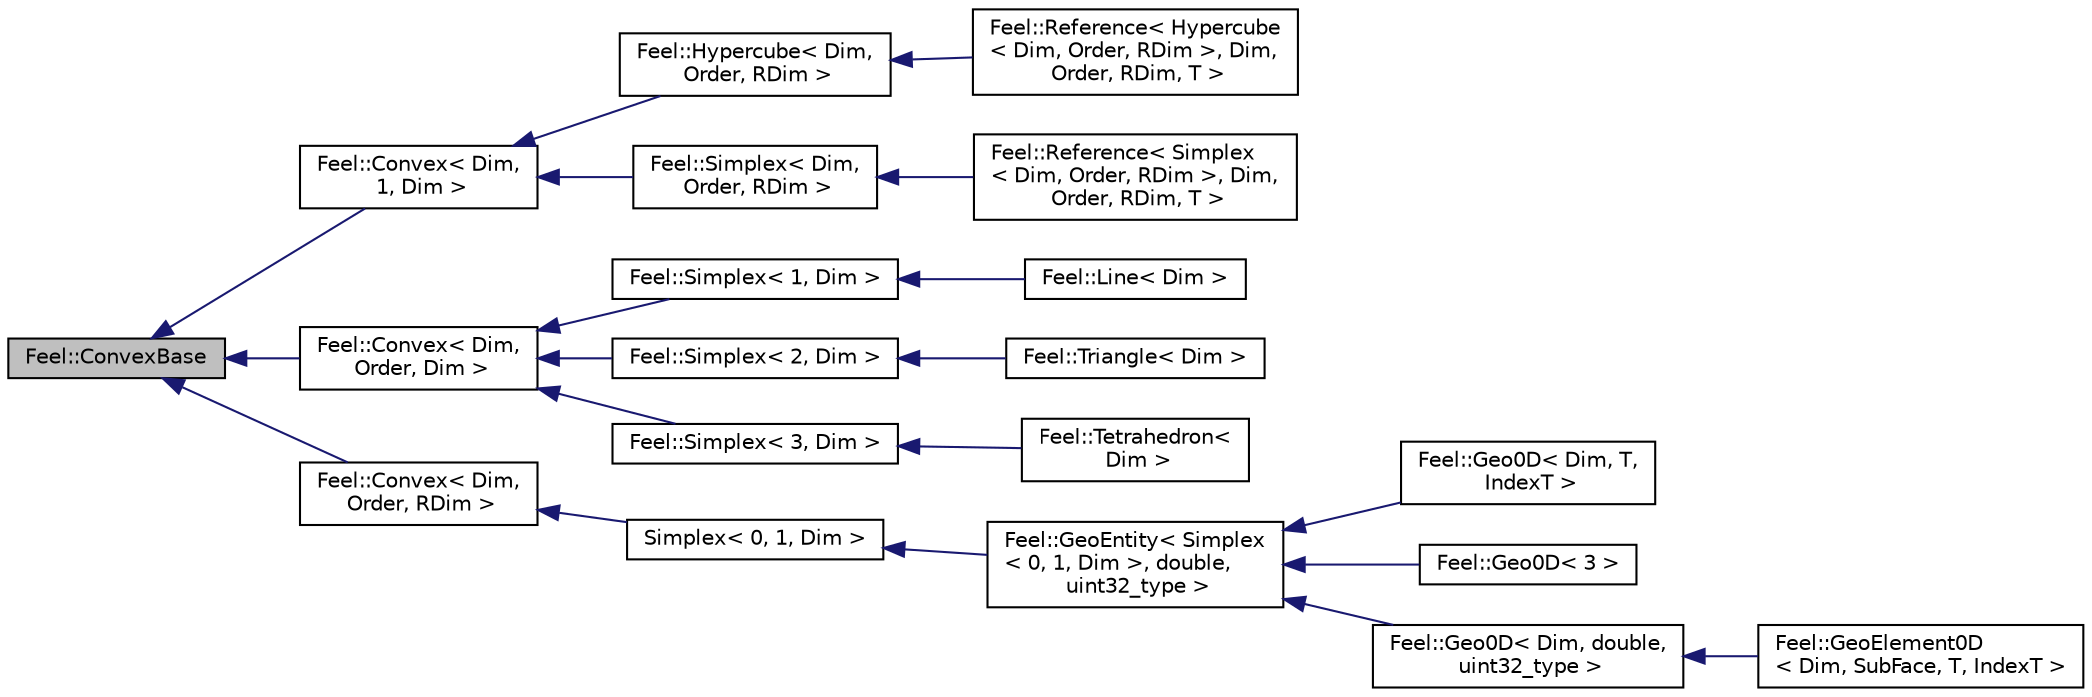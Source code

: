 digraph "Feel::ConvexBase"
{
 // LATEX_PDF_SIZE
  edge [fontname="Helvetica",fontsize="10",labelfontname="Helvetica",labelfontsize="10"];
  node [fontname="Helvetica",fontsize="10",shape=record];
  rankdir="LR";
  Node1 [label="Feel::ConvexBase",height=0.2,width=0.4,color="black", fillcolor="grey75", style="filled", fontcolor="black",tooltip=" "];
  Node1 -> Node2 [dir="back",color="midnightblue",fontsize="10",style="solid",fontname="Helvetica"];
  Node2 [label="Feel::Convex\< Dim,\l 1, Dim \>",height=0.2,width=0.4,color="black", fillcolor="white", style="filled",URL="$classFeel_1_1Convex.html",tooltip=" "];
  Node2 -> Node3 [dir="back",color="midnightblue",fontsize="10",style="solid",fontname="Helvetica"];
  Node3 [label="Feel::Hypercube\< Dim,\l Order, RDim \>",height=0.2,width=0.4,color="black", fillcolor="white", style="filled",URL="$classFeel_1_1Hypercube.html",tooltip=" "];
  Node3 -> Node4 [dir="back",color="midnightblue",fontsize="10",style="solid",fontname="Helvetica"];
  Node4 [label="Feel::Reference\< Hypercube\l\< Dim, Order, RDim \>, Dim,\l Order, RDim, T \>",height=0.2,width=0.4,color="black", fillcolor="white", style="filled",URL="$classFeel_1_1Reference_3_01Hypercube_3_01Dim_00_01Order_00_01RDim_01_4_00_01Dim_00_01Order_00_01RDim_00_01T_01_4.html",tooltip=" "];
  Node2 -> Node5 [dir="back",color="midnightblue",fontsize="10",style="solid",fontname="Helvetica"];
  Node5 [label="Feel::Simplex\< Dim,\l Order, RDim \>",height=0.2,width=0.4,color="black", fillcolor="white", style="filled",URL="$classFeel_1_1Simplex.html",tooltip="simplex of dimension Dim"];
  Node5 -> Node6 [dir="back",color="midnightblue",fontsize="10",style="solid",fontname="Helvetica"];
  Node6 [label="Feel::Reference\< Simplex\l\< Dim, Order, RDim \>, Dim,\l Order, RDim, T \>",height=0.2,width=0.4,color="black", fillcolor="white", style="filled",URL="$classFeel_1_1Reference_3_01Simplex_3_01Dim_00_01Order_00_01RDim_01_4_00_01Dim_00_01Order_00_01RDim_00_01T_01_4.html",tooltip=" "];
  Node1 -> Node7 [dir="back",color="midnightblue",fontsize="10",style="solid",fontname="Helvetica"];
  Node7 [label="Feel::Convex\< Dim,\l Order, Dim \>",height=0.2,width=0.4,color="black", fillcolor="white", style="filled",URL="$classFeel_1_1Convex.html",tooltip=" "];
  Node7 -> Node8 [dir="back",color="midnightblue",fontsize="10",style="solid",fontname="Helvetica"];
  Node8 [label="Feel::Simplex\< 1, Dim \>",height=0.2,width=0.4,color="black", fillcolor="white", style="filled",URL="$classFeel_1_1Simplex.html",tooltip=" "];
  Node8 -> Node9 [dir="back",color="midnightblue",fontsize="10",style="solid",fontname="Helvetica"];
  Node9 [label="Feel::Line\< Dim \>",height=0.2,width=0.4,color="black", fillcolor="white", style="filled",URL="$structFeel_1_1Line.html",tooltip=" "];
  Node7 -> Node10 [dir="back",color="midnightblue",fontsize="10",style="solid",fontname="Helvetica"];
  Node10 [label="Feel::Simplex\< 2, Dim \>",height=0.2,width=0.4,color="black", fillcolor="white", style="filled",URL="$classFeel_1_1Simplex.html",tooltip=" "];
  Node10 -> Node11 [dir="back",color="midnightblue",fontsize="10",style="solid",fontname="Helvetica"];
  Node11 [label="Feel::Triangle\< Dim \>",height=0.2,width=0.4,color="black", fillcolor="white", style="filled",URL="$structFeel_1_1Triangle.html",tooltip=" "];
  Node7 -> Node12 [dir="back",color="midnightblue",fontsize="10",style="solid",fontname="Helvetica"];
  Node12 [label="Feel::Simplex\< 3, Dim \>",height=0.2,width=0.4,color="black", fillcolor="white", style="filled",URL="$classFeel_1_1Simplex.html",tooltip=" "];
  Node12 -> Node13 [dir="back",color="midnightblue",fontsize="10",style="solid",fontname="Helvetica"];
  Node13 [label="Feel::Tetrahedron\<\l Dim \>",height=0.2,width=0.4,color="black", fillcolor="white", style="filled",URL="$structFeel_1_1Tetrahedron.html",tooltip=" "];
  Node1 -> Node14 [dir="back",color="midnightblue",fontsize="10",style="solid",fontname="Helvetica"];
  Node14 [label="Feel::Convex\< Dim,\l Order, RDim \>",height=0.2,width=0.4,color="black", fillcolor="white", style="filled",URL="$classFeel_1_1Convex.html",tooltip="Convex base class."];
  Node14 -> Node15 [dir="back",color="midnightblue",fontsize="10",style="solid",fontname="Helvetica"];
  Node15 [label="Simplex\< 0, 1, Dim \>",height=0.2,width=0.4,color="black", fillcolor="white", style="filled",URL="$classFeel_1_1Simplex.html",tooltip=" "];
  Node15 -> Node16 [dir="back",color="midnightblue",fontsize="10",style="solid",fontname="Helvetica"];
  Node16 [label="Feel::GeoEntity\< Simplex\l\< 0, 1, Dim \>, double,\l uint32_type \>",height=0.2,width=0.4,color="black", fillcolor="white", style="filled",URL="$classFeel_1_1GeoEntity.html",tooltip=" "];
  Node16 -> Node17 [dir="back",color="midnightblue",fontsize="10",style="solid",fontname="Helvetica"];
  Node17 [label="Feel::Geo0D\< Dim, T,\l IndexT \>",height=0.2,width=0.4,color="black", fillcolor="white", style="filled",URL="$classFeel_1_1Geo0D.html",tooltip=" "];
  Node16 -> Node18 [dir="back",color="midnightblue",fontsize="10",style="solid",fontname="Helvetica"];
  Node18 [label="Feel::Geo0D\< 3 \>",height=0.2,width=0.4,color="black", fillcolor="white", style="filled",URL="$classFeel_1_1Geo0D.html",tooltip=" "];
  Node16 -> Node19 [dir="back",color="midnightblue",fontsize="10",style="solid",fontname="Helvetica"];
  Node19 [label="Feel::Geo0D\< Dim, double,\l uint32_type \>",height=0.2,width=0.4,color="black", fillcolor="white", style="filled",URL="$classFeel_1_1Geo0D.html",tooltip=" "];
  Node19 -> Node20 [dir="back",color="midnightblue",fontsize="10",style="solid",fontname="Helvetica"];
  Node20 [label="Feel::GeoElement0D\l\< Dim, SubFace, T, IndexT \>",height=0.2,width=0.4,color="black", fillcolor="white", style="filled",URL="$classFeel_1_1GeoElement0D.html",tooltip="Class for Points and Vertices."];
}
